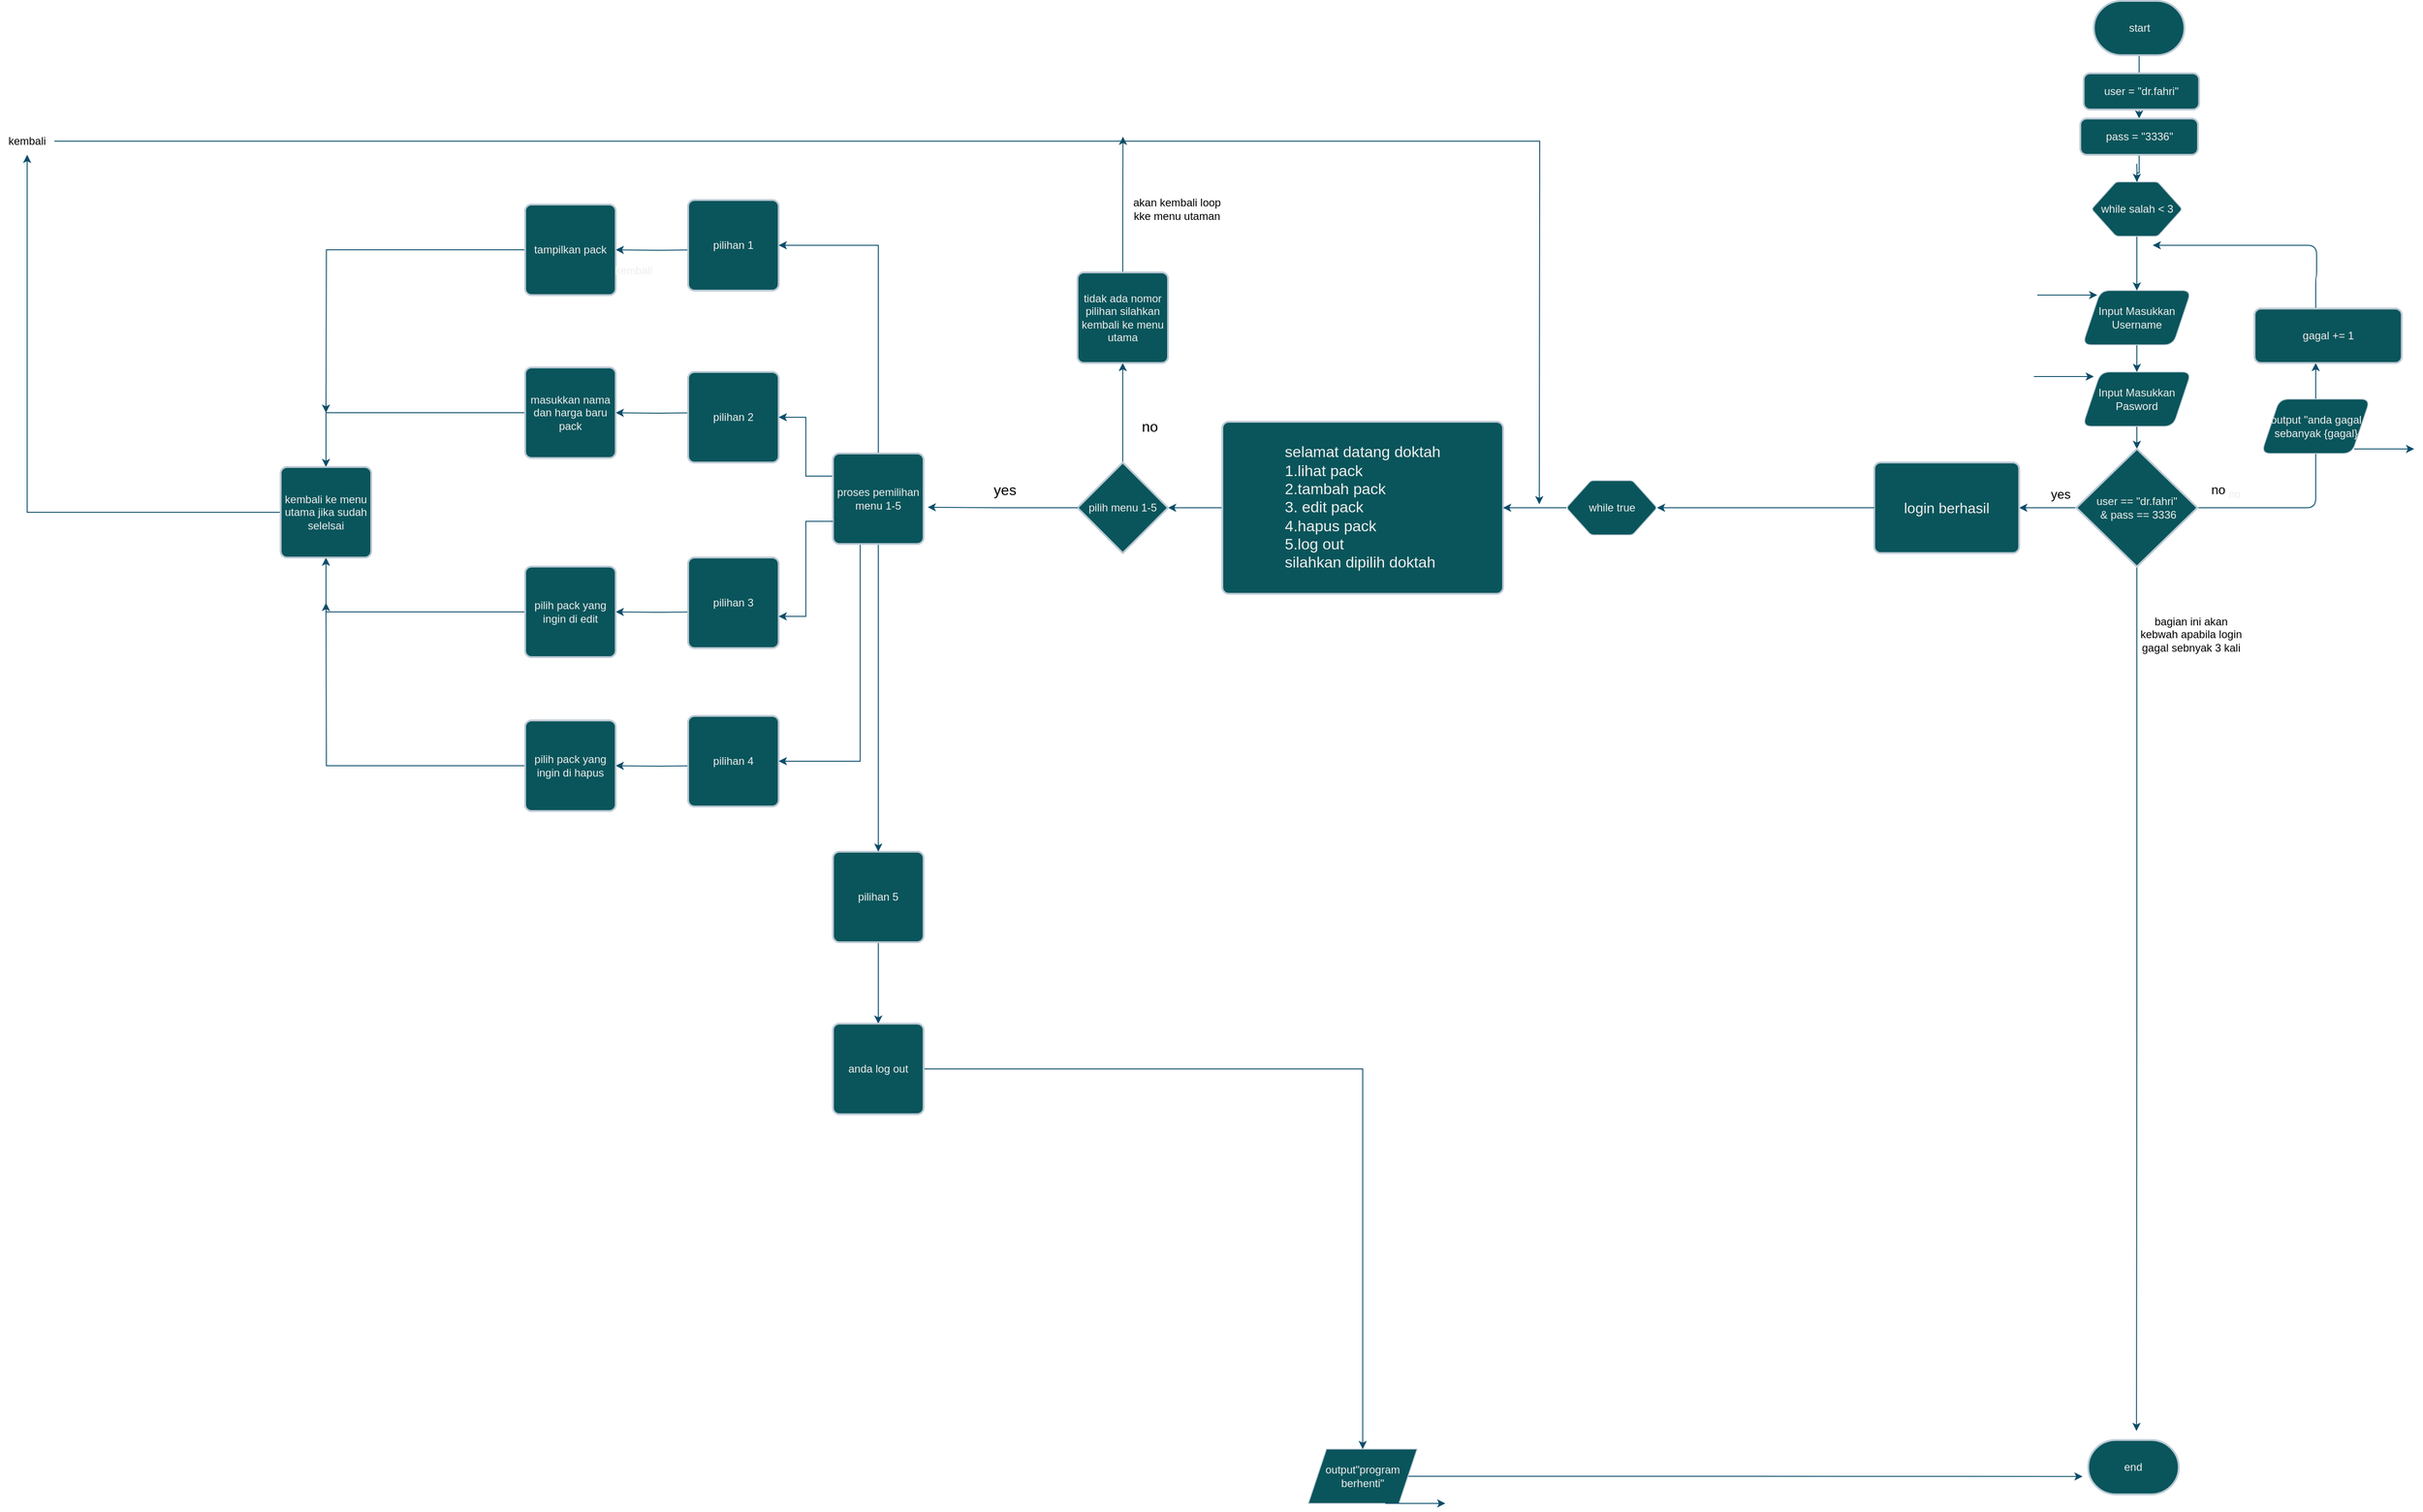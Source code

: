 <mxfile version="24.7.17">
  <diagram id="ow063_VG-V3vekkZYv4J" name="Page-1">
    <mxGraphModel dx="3260" dy="1290" grid="1" gridSize="10" guides="1" tooltips="1" connect="1" arrows="1" fold="1" page="1" pageScale="1" pageWidth="1100" pageHeight="850" math="0" shadow="0">
      <root>
        <mxCell id="0" />
        <mxCell id="1" parent="0" />
        <mxCell id="7BNNcUpY7Ui7uT_f6B9O-14" value="" style="edgeStyle=orthogonalEdgeStyle;rounded=1;orthogonalLoop=1;jettySize=auto;html=1;labelBackgroundColor=none;strokeColor=#0B4D6A;fontColor=default;" parent="1" source="7BNNcUpY7Ui7uT_f6B9O-2" target="7BNNcUpY7Ui7uT_f6B9O-13" edge="1">
          <mxGeometry relative="1" as="geometry" />
        </mxCell>
        <mxCell id="7BNNcUpY7Ui7uT_f6B9O-2" value="Input Masukkan Pasword" style="shape=parallelogram;perimeter=parallelogramPerimeter;whiteSpace=wrap;html=1;fixedSize=1;labelBackgroundColor=none;fillColor=#09555B;strokeColor=#BAC8D3;fontColor=#EEEEEE;rounded=1;" parent="1" vertex="1">
          <mxGeometry x="1380" y="420" width="120" height="60" as="geometry" />
        </mxCell>
        <mxCell id="7BNNcUpY7Ui7uT_f6B9O-6" value="" style="edgeStyle=orthogonalEdgeStyle;rounded=1;orthogonalLoop=1;jettySize=auto;html=1;labelBackgroundColor=none;strokeColor=#0B4D6A;fontColor=default;" parent="1" source="7BNNcUpY7Ui7uT_f6B9O-3" target="7BNNcUpY7Ui7uT_f6B9O-2" edge="1">
          <mxGeometry relative="1" as="geometry" />
        </mxCell>
        <mxCell id="7BNNcUpY7Ui7uT_f6B9O-3" value="Input Masukkan Username" style="shape=parallelogram;perimeter=parallelogramPerimeter;whiteSpace=wrap;html=1;fixedSize=1;labelBackgroundColor=none;fillColor=#09555B;strokeColor=#BAC8D3;fontColor=#EEEEEE;rounded=1;" parent="1" vertex="1">
          <mxGeometry x="1380" y="330" width="120" height="60" as="geometry" />
        </mxCell>
        <mxCell id="sDF-3lWNw89VGC4_ciGH-3" value="" style="edgeStyle=orthogonalEdgeStyle;rounded=0;orthogonalLoop=1;jettySize=auto;html=1;labelBackgroundColor=none;strokeColor=#0B4D6A;fontColor=default;" parent="1" source="7BNNcUpY7Ui7uT_f6B9O-7" target="sDF-3lWNw89VGC4_ciGH-2" edge="1">
          <mxGeometry relative="1" as="geometry" />
        </mxCell>
        <mxCell id="7BNNcUpY7Ui7uT_f6B9O-7" value="start" style="strokeWidth=2;html=1;shape=mxgraph.flowchart.terminator;whiteSpace=wrap;labelBackgroundColor=none;fillColor=#09555B;strokeColor=#BAC8D3;fontColor=#EEEEEE;rounded=1;" parent="1" vertex="1">
          <mxGeometry x="1392.5" y="10" width="100" height="60" as="geometry" />
        </mxCell>
        <mxCell id="7BNNcUpY7Ui7uT_f6B9O-11" value="" style="edgeStyle=orthogonalEdgeStyle;rounded=1;orthogonalLoop=1;jettySize=auto;html=1;labelBackgroundColor=none;strokeColor=#0B4D6A;fontColor=default;" parent="1" edge="1">
          <mxGeometry relative="1" as="geometry">
            <mxPoint x="1439.957" y="140" as="sourcePoint" />
            <mxPoint x="1439.957" y="150" as="targetPoint" />
          </mxGeometry>
        </mxCell>
        <mxCell id="dBrxgmBk9G-msEK50nz_-13" value="" style="edgeStyle=orthogonalEdgeStyle;rounded=1;orthogonalLoop=1;jettySize=auto;html=1;labelBackgroundColor=none;strokeColor=#0B4D6A;fontColor=default;" parent="1" target="dBrxgmBk9G-msEK50nz_-12" edge="1">
          <mxGeometry relative="1" as="geometry">
            <mxPoint x="1439.957" y="190" as="sourcePoint" />
          </mxGeometry>
        </mxCell>
        <mxCell id="7BNNcUpY7Ui7uT_f6B9O-24" style="edgeStyle=orthogonalEdgeStyle;rounded=1;orthogonalLoop=1;jettySize=auto;html=1;exitX=1;exitY=0.5;exitDx=0;exitDy=0;exitPerimeter=0;entryX=0.5;entryY=1;entryDx=0;entryDy=0;labelBackgroundColor=none;strokeColor=#0B4D6A;fontColor=default;" parent="1" source="7BNNcUpY7Ui7uT_f6B9O-13" target="7BNNcUpY7Ui7uT_f6B9O-16" edge="1">
          <mxGeometry relative="1" as="geometry">
            <mxPoint x="1647.5" y="440" as="targetPoint" />
            <Array as="points">
              <mxPoint x="1637.5" y="480" />
              <mxPoint x="1637.5" y="400" />
            </Array>
          </mxGeometry>
        </mxCell>
        <mxCell id="WnNB0ufm-qWZGkOerOgV-6" value="" style="edgeStyle=orthogonalEdgeStyle;rounded=0;orthogonalLoop=1;jettySize=auto;html=1;labelBackgroundColor=none;strokeColor=#0B4D6A;fontColor=default;" parent="1" source="7BNNcUpY7Ui7uT_f6B9O-13" target="WnNB0ufm-qWZGkOerOgV-2" edge="1">
          <mxGeometry relative="1" as="geometry" />
        </mxCell>
        <mxCell id="WnNB0ufm-qWZGkOerOgV-65" style="edgeStyle=orthogonalEdgeStyle;rounded=0;orthogonalLoop=1;jettySize=auto;html=1;exitX=0.5;exitY=1;exitDx=0;exitDy=0;exitPerimeter=0;labelBackgroundColor=none;strokeColor=#0B4D6A;fontColor=default;" parent="1" source="7BNNcUpY7Ui7uT_f6B9O-13" edge="1">
          <mxGeometry relative="1" as="geometry">
            <mxPoint x="1439.571" y="1590" as="targetPoint" />
          </mxGeometry>
        </mxCell>
        <mxCell id="7BNNcUpY7Ui7uT_f6B9O-13" value="user == &quot;dr.fahri&quot;&lt;div&gt;&amp;nbsp;&amp;amp; pass == 3336&lt;/div&gt;" style="strokeWidth=2;html=1;shape=mxgraph.flowchart.decision;whiteSpace=wrap;labelBackgroundColor=none;fillColor=#09555B;strokeColor=#BAC8D3;fontColor=#EEEEEE;rounded=1;" parent="1" vertex="1">
          <mxGeometry x="1373.12" y="505" width="133.75" height="130" as="geometry" />
        </mxCell>
        <mxCell id="dBrxgmBk9G-msEK50nz_-10" value="" style="edgeStyle=orthogonalEdgeStyle;rounded=1;orthogonalLoop=1;jettySize=auto;html=1;labelBackgroundColor=none;strokeColor=#0B4D6A;fontColor=default;" parent="1" source="7BNNcUpY7Ui7uT_f6B9O-16" edge="1">
          <mxGeometry relative="1" as="geometry">
            <mxPoint x="1637.5" y="410" as="targetPoint" />
          </mxGeometry>
        </mxCell>
        <mxCell id="7BNNcUpY7Ui7uT_f6B9O-16" value="output &quot;anda gagal sebanyak {gagal}" style="shape=parallelogram;perimeter=parallelogramPerimeter;whiteSpace=wrap;html=1;fixedSize=1;labelBackgroundColor=none;fillColor=#09555B;strokeColor=#BAC8D3;fontColor=#EEEEEE;rounded=1;" parent="1" vertex="1">
          <mxGeometry x="1577.5" y="450" width="120" height="60" as="geometry" />
        </mxCell>
        <mxCell id="dBrxgmBk9G-msEK50nz_-15" style="rounded=1;orthogonalLoop=1;jettySize=auto;html=1;exitX=0.5;exitY=0;exitDx=0;exitDy=0;edgeStyle=orthogonalEdgeStyle;labelBackgroundColor=none;strokeColor=#0B4D6A;fontColor=default;" parent="1" edge="1">
          <mxGeometry relative="1" as="geometry">
            <mxPoint x="1457.5" y="280" as="targetPoint" />
            <mxPoint x="1637.5" y="350" as="sourcePoint" />
            <Array as="points">
              <mxPoint x="1637.5" y="315" />
              <mxPoint x="1638.5" y="315" />
            </Array>
          </mxGeometry>
        </mxCell>
        <mxCell id="dBrxgmBk9G-msEK50nz_-16" value="" style="edgeStyle=orthogonalEdgeStyle;rounded=1;orthogonalLoop=1;jettySize=auto;html=1;labelBackgroundColor=none;strokeColor=#0B4D6A;fontColor=default;" parent="1" source="dBrxgmBk9G-msEK50nz_-12" target="7BNNcUpY7Ui7uT_f6B9O-3" edge="1">
          <mxGeometry relative="1" as="geometry" />
        </mxCell>
        <mxCell id="dBrxgmBk9G-msEK50nz_-12" value="while salah &amp;lt; 3" style="verticalLabelPosition=middle;verticalAlign=middle;html=1;shape=hexagon;perimeter=hexagonPerimeter2;arcSize=6;size=0.27;align=center;labelPosition=center;labelBackgroundColor=none;fillColor=#09555B;strokeColor=#BAC8D3;fontColor=#EEEEEE;rounded=1;" parent="1" vertex="1">
          <mxGeometry x="1390" y="210" width="100" height="60" as="geometry" />
        </mxCell>
        <mxCell id="dBrxgmBk9G-msEK50nz_-40" value="gagal += 1" style="rounded=1;whiteSpace=wrap;html=1;absoluteArcSize=1;arcSize=14;strokeWidth=2;labelBackgroundColor=none;fillColor=#09555B;strokeColor=#BAC8D3;fontColor=#EEEEEE;" parent="1" vertex="1">
          <mxGeometry x="1570" y="350" width="162.5" height="60" as="geometry" />
        </mxCell>
        <mxCell id="sDF-3lWNw89VGC4_ciGH-1" value="user = &quot;dr.fahri&quot;" style="rounded=1;whiteSpace=wrap;html=1;absoluteArcSize=1;arcSize=14;strokeWidth=2;fillColor=#09555B;strokeColor=#BAC8D3;labelBackgroundColor=none;fontColor=#EEEEEE;" parent="1" vertex="1">
          <mxGeometry x="1381.25" y="90" width="127.5" height="40" as="geometry" />
        </mxCell>
        <mxCell id="sDF-3lWNw89VGC4_ciGH-4" value="" style="edgeStyle=orthogonalEdgeStyle;rounded=0;orthogonalLoop=1;jettySize=auto;html=1;labelBackgroundColor=none;strokeColor=#0B4D6A;fontColor=default;" parent="1" source="sDF-3lWNw89VGC4_ciGH-2" target="dBrxgmBk9G-msEK50nz_-12" edge="1">
          <mxGeometry relative="1" as="geometry" />
        </mxCell>
        <mxCell id="sDF-3lWNw89VGC4_ciGH-2" value="pass = &quot;3336&quot;" style="rounded=1;whiteSpace=wrap;html=1;absoluteArcSize=1;arcSize=14;strokeWidth=2;fillColor=#09555B;strokeColor=#BAC8D3;labelBackgroundColor=none;fontColor=#EEEEEE;" parent="1" vertex="1">
          <mxGeometry x="1377.5" y="140" width="130" height="40" as="geometry" />
        </mxCell>
        <mxCell id="BMUwDCnW8Ut4nbrkXiIB-1" value="&lt;font color=&quot;#000000&quot; style=&quot;font-size: 14px;&quot;&gt;yes&lt;/font&gt;" style="text;html=1;align=center;verticalAlign=middle;whiteSpace=wrap;rounded=0;labelBackgroundColor=none;fontColor=#EEEEEE;" parent="1" vertex="1">
          <mxGeometry x="1326.25" y="540" width="60" height="30" as="geometry" />
        </mxCell>
        <mxCell id="BMUwDCnW8Ut4nbrkXiIB-2" value="no" style="text;html=1;align=center;verticalAlign=middle;whiteSpace=wrap;rounded=0;labelBackgroundColor=none;fontColor=#EEEEEE;" parent="1" vertex="1">
          <mxGeometry x="1517.5" y="540" width="60" height="30" as="geometry" />
        </mxCell>
        <mxCell id="WnNB0ufm-qWZGkOerOgV-2" value="&lt;font style=&quot;font-size: 16px;&quot;&gt;login berhasil&lt;/font&gt;" style="rounded=1;whiteSpace=wrap;html=1;absoluteArcSize=1;arcSize=14;strokeWidth=2;labelBackgroundColor=none;fillColor=#09555B;strokeColor=#BAC8D3;fontColor=#EEEEEE;" parent="1" vertex="1">
          <mxGeometry x="1150" y="520" width="160" height="100" as="geometry" />
        </mxCell>
        <mxCell id="c-o0op_E3M5lrsNvB5---8" value="" style="edgeStyle=orthogonalEdgeStyle;rounded=0;orthogonalLoop=1;jettySize=auto;html=1;labelBackgroundColor=none;strokeColor=#0B4D6A;fontColor=default;" edge="1" parent="1" source="WnNB0ufm-qWZGkOerOgV-7" target="c-o0op_E3M5lrsNvB5---1">
          <mxGeometry relative="1" as="geometry" />
        </mxCell>
        <mxCell id="WnNB0ufm-qWZGkOerOgV-7" value="&lt;font style=&quot;font-size: 17px;&quot;&gt;selamat datang doktah&lt;/font&gt;&lt;div style=&quot;text-align: justify; font-size: 17px;&quot;&gt;&lt;font style=&quot;font-size: 17px;&quot;&gt;1.lihat pack&lt;/font&gt;&lt;/div&gt;&lt;div style=&quot;text-align: justify; font-size: 17px;&quot;&gt;&lt;font style=&quot;font-size: 17px;&quot;&gt;2.tambah pack&lt;/font&gt;&lt;/div&gt;&lt;div style=&quot;text-align: justify; font-size: 17px;&quot;&gt;&lt;font style=&quot;font-size: 17px;&quot;&gt;3. edit pack&lt;/font&gt;&lt;/div&gt;&lt;div style=&quot;text-align: justify; font-size: 17px;&quot;&gt;&lt;font style=&quot;font-size: 17px;&quot;&gt;4.hapus pack&lt;/font&gt;&lt;/div&gt;&lt;div style=&quot;text-align: justify; font-size: 17px;&quot;&gt;&lt;font style=&quot;font-size: 17px;&quot;&gt;5.log out&lt;/font&gt;&lt;/div&gt;&lt;div style=&quot;text-align: justify; font-size: 17px;&quot;&gt;&lt;font style=&quot;font-size: 17px;&quot;&gt;silahkan dipilih doktah&lt;/font&gt;&lt;/div&gt;" style="rounded=1;whiteSpace=wrap;html=1;absoluteArcSize=1;arcSize=14;strokeWidth=2;align=center;labelBackgroundColor=none;fillColor=#09555B;strokeColor=#BAC8D3;fontColor=#EEEEEE;" parent="1" vertex="1">
          <mxGeometry x="430" y="475" width="310" height="190" as="geometry" />
        </mxCell>
        <mxCell id="WnNB0ufm-qWZGkOerOgV-34" value="" style="edgeStyle=orthogonalEdgeStyle;rounded=0;orthogonalLoop=1;jettySize=auto;html=1;labelBackgroundColor=none;strokeColor=#0B4D6A;fontColor=default;" parent="1" target="WnNB0ufm-qWZGkOerOgV-24" edge="1">
          <mxGeometry relative="1" as="geometry">
            <mxPoint x="-145" y="285" as="sourcePoint" />
          </mxGeometry>
        </mxCell>
        <mxCell id="WnNB0ufm-qWZGkOerOgV-33" value="" style="edgeStyle=orthogonalEdgeStyle;rounded=0;orthogonalLoop=1;jettySize=auto;html=1;labelBackgroundColor=none;strokeColor=#0B4D6A;fontColor=default;" parent="1" target="WnNB0ufm-qWZGkOerOgV-28" edge="1">
          <mxGeometry relative="1" as="geometry">
            <mxPoint x="-145" y="465" as="sourcePoint" />
          </mxGeometry>
        </mxCell>
        <mxCell id="Xq2KbLmmlqhMLaFqcAf8-3" value="" style="edgeStyle=orthogonalEdgeStyle;rounded=0;orthogonalLoop=1;jettySize=auto;html=1;labelBackgroundColor=none;strokeColor=#0B4D6A;fontColor=default;" parent="1" target="WnNB0ufm-qWZGkOerOgV-26" edge="1">
          <mxGeometry relative="1" as="geometry">
            <mxPoint x="-145" y="855" as="sourcePoint" />
          </mxGeometry>
        </mxCell>
        <mxCell id="Xq2KbLmmlqhMLaFqcAf8-2" value="" style="edgeStyle=orthogonalEdgeStyle;rounded=0;orthogonalLoop=1;jettySize=auto;html=1;labelBackgroundColor=none;strokeColor=#0B4D6A;fontColor=default;" parent="1" target="WnNB0ufm-qWZGkOerOgV-27" edge="1">
          <mxGeometry relative="1" as="geometry">
            <mxPoint x="-145" y="685" as="sourcePoint" />
          </mxGeometry>
        </mxCell>
        <mxCell id="Xq2KbLmmlqhMLaFqcAf8-12" style="edgeStyle=orthogonalEdgeStyle;rounded=0;orthogonalLoop=1;jettySize=auto;html=1;exitX=0;exitY=0.5;exitDx=0;exitDy=0;labelBackgroundColor=none;strokeColor=#0B4D6A;fontColor=default;" parent="1" source="WnNB0ufm-qWZGkOerOgV-24" edge="1">
          <mxGeometry relative="1" as="geometry">
            <mxPoint x="-560" y="465" as="targetPoint" />
          </mxGeometry>
        </mxCell>
        <mxCell id="WnNB0ufm-qWZGkOerOgV-24" value="tampilkan pack" style="rounded=1;whiteSpace=wrap;html=1;absoluteArcSize=1;arcSize=14;strokeWidth=2;labelBackgroundColor=none;fillColor=#09555B;strokeColor=#BAC8D3;fontColor=#EEEEEE;" parent="1" vertex="1">
          <mxGeometry x="-340" y="235" width="100" height="100" as="geometry" />
        </mxCell>
        <mxCell id="c-o0op_E3M5lrsNvB5---17" style="edgeStyle=orthogonalEdgeStyle;rounded=0;orthogonalLoop=1;jettySize=auto;html=1;exitX=0.5;exitY=1;exitDx=0;exitDy=0;labelBackgroundColor=none;strokeColor=#0B4D6A;fontColor=default;" edge="1" parent="1" source="WnNB0ufm-qWZGkOerOgV-25" target="c-o0op_E3M5lrsNvB5---16">
          <mxGeometry relative="1" as="geometry" />
        </mxCell>
        <mxCell id="WnNB0ufm-qWZGkOerOgV-25" value="pilihan 5" style="rounded=1;whiteSpace=wrap;html=1;absoluteArcSize=1;arcSize=14;strokeWidth=2;labelBackgroundColor=none;fillColor=#09555B;strokeColor=#BAC8D3;fontColor=#EEEEEE;" parent="1" vertex="1">
          <mxGeometry y="950" width="100" height="100" as="geometry" />
        </mxCell>
        <mxCell id="Xq2KbLmmlqhMLaFqcAf8-11" style="edgeStyle=orthogonalEdgeStyle;rounded=0;orthogonalLoop=1;jettySize=auto;html=1;exitX=0;exitY=0.5;exitDx=0;exitDy=0;labelBackgroundColor=none;strokeColor=#0B4D6A;fontColor=default;" parent="1" source="WnNB0ufm-qWZGkOerOgV-26" edge="1">
          <mxGeometry relative="1" as="geometry">
            <mxPoint x="-560" y="675" as="targetPoint" />
          </mxGeometry>
        </mxCell>
        <mxCell id="WnNB0ufm-qWZGkOerOgV-26" value="pilih pack yang ingin di hapus" style="rounded=1;whiteSpace=wrap;html=1;absoluteArcSize=1;arcSize=14;strokeWidth=2;labelBackgroundColor=none;fillColor=#09555B;strokeColor=#BAC8D3;fontColor=#EEEEEE;" parent="1" vertex="1">
          <mxGeometry x="-340" y="805" width="100" height="100" as="geometry" />
        </mxCell>
        <mxCell id="Xq2KbLmmlqhMLaFqcAf8-10" style="edgeStyle=orthogonalEdgeStyle;rounded=0;orthogonalLoop=1;jettySize=auto;html=1;exitX=0;exitY=0.5;exitDx=0;exitDy=0;labelBackgroundColor=none;strokeColor=#0B4D6A;fontColor=default;" parent="1" source="WnNB0ufm-qWZGkOerOgV-27" target="Xq2KbLmmlqhMLaFqcAf8-4" edge="1">
          <mxGeometry relative="1" as="geometry" />
        </mxCell>
        <mxCell id="WnNB0ufm-qWZGkOerOgV-27" value="pilih pack yang ingin di edit" style="rounded=1;whiteSpace=wrap;html=1;absoluteArcSize=1;arcSize=14;strokeWidth=2;labelBackgroundColor=none;fillColor=#09555B;strokeColor=#BAC8D3;fontColor=#EEEEEE;" parent="1" vertex="1">
          <mxGeometry x="-340" y="635" width="100" height="100" as="geometry" />
        </mxCell>
        <mxCell id="Xq2KbLmmlqhMLaFqcAf8-7" style="edgeStyle=orthogonalEdgeStyle;rounded=0;orthogonalLoop=1;jettySize=auto;html=1;exitX=0;exitY=0.5;exitDx=0;exitDy=0;labelBackgroundColor=none;strokeColor=#0B4D6A;fontColor=default;" parent="1" source="WnNB0ufm-qWZGkOerOgV-28" target="Xq2KbLmmlqhMLaFqcAf8-4" edge="1">
          <mxGeometry relative="1" as="geometry" />
        </mxCell>
        <mxCell id="WnNB0ufm-qWZGkOerOgV-28" value="masukkan nama dan harga baru pack" style="rounded=1;whiteSpace=wrap;html=1;absoluteArcSize=1;arcSize=14;strokeWidth=2;labelBackgroundColor=none;fillColor=#09555B;strokeColor=#BAC8D3;fontColor=#EEEEEE;" parent="1" vertex="1">
          <mxGeometry x="-340" y="415" width="100" height="100" as="geometry" />
        </mxCell>
        <mxCell id="WnNB0ufm-qWZGkOerOgV-36" style="edgeStyle=orthogonalEdgeStyle;rounded=0;orthogonalLoop=1;jettySize=auto;html=1;exitX=0.5;exitY=1;exitDx=0;exitDy=0;exitPerimeter=0;labelBackgroundColor=none;strokeColor=#0B4D6A;fontColor=default;" parent="1" edge="1">
          <mxGeometry relative="1" as="geometry">
            <mxPoint x="-610" y="665" as="sourcePoint" />
            <mxPoint x="-610" y="665" as="targetPoint" />
          </mxGeometry>
        </mxCell>
        <mxCell id="WnNB0ufm-qWZGkOerOgV-45" value="" style="edgeStyle=orthogonalEdgeStyle;rounded=0;orthogonalLoop=1;jettySize=auto;html=1;exitX=0;exitY=0.5;exitDx=0;exitDy=0;labelBackgroundColor=none;strokeColor=#0B4D6A;fontColor=default;" parent="1" source="WnNB0ufm-qWZGkOerOgV-2" target="WnNB0ufm-qWZGkOerOgV-44" edge="1">
          <mxGeometry relative="1" as="geometry">
            <mxPoint x="1150" y="570" as="sourcePoint" />
            <mxPoint x="870" y="570" as="targetPoint" />
          </mxGeometry>
        </mxCell>
        <mxCell id="WnNB0ufm-qWZGkOerOgV-46" value="" style="edgeStyle=orthogonalEdgeStyle;rounded=0;orthogonalLoop=1;jettySize=auto;html=1;labelBackgroundColor=none;strokeColor=#0B4D6A;fontColor=default;" parent="1" source="WnNB0ufm-qWZGkOerOgV-44" target="WnNB0ufm-qWZGkOerOgV-7" edge="1">
          <mxGeometry relative="1" as="geometry" />
        </mxCell>
        <mxCell id="WnNB0ufm-qWZGkOerOgV-44" value="while true" style="verticalLabelPosition=middle;verticalAlign=middle;html=1;shape=hexagon;perimeter=hexagonPerimeter2;arcSize=6;size=0.27;align=center;labelPosition=center;labelBackgroundColor=none;fillColor=#09555B;strokeColor=#BAC8D3;fontColor=#EEEEEE;rounded=1;" parent="1" vertex="1">
          <mxGeometry x="810" y="540" width="100" height="60" as="geometry" />
        </mxCell>
        <mxCell id="WnNB0ufm-qWZGkOerOgV-55" value="kembali" style="text;html=1;align=center;verticalAlign=middle;whiteSpace=wrap;rounded=0;labelBackgroundColor=none;fontColor=#EEEEEE;" parent="1" vertex="1">
          <mxGeometry x="-250.091" y="292.5" width="60" height="30" as="geometry" />
        </mxCell>
        <mxCell id="WnNB0ufm-qWZGkOerOgV-64" style="edgeStyle=orthogonalEdgeStyle;rounded=0;orthogonalLoop=1;jettySize=auto;html=1;exitX=1;exitY=0.5;exitDx=0;exitDy=0;labelBackgroundColor=none;strokeColor=#0B4D6A;fontColor=default;" parent="1" source="WnNB0ufm-qWZGkOerOgV-59" edge="1">
          <mxGeometry relative="1" as="geometry">
            <mxPoint x="1380" y="1640.286" as="targetPoint" />
          </mxGeometry>
        </mxCell>
        <mxCell id="WnNB0ufm-qWZGkOerOgV-59" value="output&quot;program berhenti&quot;" style="shape=parallelogram;perimeter=parallelogramPerimeter;whiteSpace=wrap;html=1;fixedSize=1;labelBackgroundColor=none;fillColor=#09555B;strokeColor=#BAC8D3;fontColor=#EEEEEE;" parent="1" vertex="1">
          <mxGeometry x="524.999" y="1610" width="120" height="60" as="geometry" />
        </mxCell>
        <mxCell id="WnNB0ufm-qWZGkOerOgV-62" value="end" style="strokeWidth=2;html=1;shape=mxgraph.flowchart.terminator;whiteSpace=wrap;labelBackgroundColor=none;fillColor=#09555B;strokeColor=#BAC8D3;fontColor=#EEEEEE;" parent="1" vertex="1">
          <mxGeometry x="1386.25" y="1600" width="100" height="60" as="geometry" />
        </mxCell>
        <mxCell id="Xq2KbLmmlqhMLaFqcAf8-17" style="edgeStyle=orthogonalEdgeStyle;rounded=0;orthogonalLoop=1;jettySize=auto;html=1;exitX=0;exitY=0.5;exitDx=0;exitDy=0;labelBackgroundColor=none;strokeColor=#0B4D6A;fontColor=default;" parent="1" source="Xq2KbLmmlqhMLaFqcAf8-4" target="Xq2KbLmmlqhMLaFqcAf8-18" edge="1">
          <mxGeometry relative="1" as="geometry">
            <mxPoint x="-890" y="165" as="targetPoint" />
          </mxGeometry>
        </mxCell>
        <mxCell id="Xq2KbLmmlqhMLaFqcAf8-4" value="kembali ke menu utama jika sudah selelsai" style="rounded=1;whiteSpace=wrap;html=1;absoluteArcSize=1;arcSize=14;strokeWidth=2;labelBackgroundColor=none;fillColor=#09555B;strokeColor=#BAC8D3;fontColor=#EEEEEE;" parent="1" vertex="1">
          <mxGeometry x="-610" y="525" width="100" height="100" as="geometry" />
        </mxCell>
        <mxCell id="Xq2KbLmmlqhMLaFqcAf8-19" style="edgeStyle=orthogonalEdgeStyle;rounded=0;orthogonalLoop=1;jettySize=auto;html=1;exitX=1;exitY=0.5;exitDx=0;exitDy=0;labelBackgroundColor=none;strokeColor=#0B4D6A;fontColor=default;" parent="1" source="Xq2KbLmmlqhMLaFqcAf8-18" edge="1">
          <mxGeometry relative="1" as="geometry">
            <mxPoint x="780" y="566.154" as="targetPoint" />
          </mxGeometry>
        </mxCell>
        <mxCell id="Xq2KbLmmlqhMLaFqcAf8-18" value="&lt;font color=&quot;#000000&quot;&gt;kembali&lt;/font&gt;" style="text;html=1;align=center;verticalAlign=middle;whiteSpace=wrap;rounded=0;labelBackgroundColor=none;fontColor=#EEEEEE;" parent="1" vertex="1">
          <mxGeometry x="-920" y="150" width="60" height="30" as="geometry" />
        </mxCell>
        <mxCell id="Xq2KbLmmlqhMLaFqcAf8-27" value="&lt;font style=&quot;font-size: 16px;&quot; color=&quot;#000000&quot;&gt;yes&lt;/font&gt;" style="text;html=1;align=center;verticalAlign=middle;whiteSpace=wrap;rounded=0;fontColor=#EEEEEE;labelBackgroundColor=none;" parent="1" vertex="1">
          <mxGeometry x="160" y="535" width="60" height="30" as="geometry" />
        </mxCell>
        <mxCell id="Xq2KbLmmlqhMLaFqcAf8-30" value="&lt;font color=&quot;#000000&quot;&gt;&lt;span style=&quot;font-size: 16px;&quot;&gt;no&lt;/span&gt;&lt;/font&gt;" style="text;html=1;align=center;verticalAlign=middle;whiteSpace=wrap;rounded=0;fontColor=#EEEEEE;labelBackgroundColor=none;" parent="1" vertex="1">
          <mxGeometry x="320" y="465" width="60" height="30" as="geometry" />
        </mxCell>
        <mxCell id="Xq2KbLmmlqhMLaFqcAf8-31" value="&lt;font color=&quot;#000000&quot;&gt;&lt;span style=&quot;font-size: 14px;&quot;&gt;no&lt;/span&gt;&lt;/font&gt;" style="text;html=1;align=center;verticalAlign=middle;whiteSpace=wrap;rounded=0;labelBackgroundColor=none;fontColor=#EEEEEE;" parent="1" vertex="1">
          <mxGeometry x="1500" y="535" width="60" height="30" as="geometry" />
        </mxCell>
        <mxCell id="bBu6_snDVaDfxjEzEFxi-1" value="" style="endArrow=classic;html=1;rounded=0;labelBackgroundColor=none;strokeColor=#0B4D6A;fontColor=default;" parent="1" edge="1">
          <mxGeometry width="50" height="50" relative="1" as="geometry">
            <mxPoint x="1330" y="335" as="sourcePoint" />
            <mxPoint x="1396.25" y="335" as="targetPoint" />
          </mxGeometry>
        </mxCell>
        <mxCell id="bBu6_snDVaDfxjEzEFxi-2" value="" style="endArrow=classic;html=1;rounded=0;labelBackgroundColor=none;strokeColor=#0B4D6A;fontColor=default;" parent="1" edge="1">
          <mxGeometry width="50" height="50" relative="1" as="geometry">
            <mxPoint x="1326.25" y="425" as="sourcePoint" />
            <mxPoint x="1392.5" y="425" as="targetPoint" />
          </mxGeometry>
        </mxCell>
        <mxCell id="bBu6_snDVaDfxjEzEFxi-3" value="" style="endArrow=classic;html=1;rounded=0;labelBackgroundColor=none;strokeColor=#0B4D6A;fontColor=default;" parent="1" edge="1">
          <mxGeometry width="50" height="50" relative="1" as="geometry">
            <mxPoint x="1680" y="505" as="sourcePoint" />
            <mxPoint x="1746.25" y="505" as="targetPoint" />
          </mxGeometry>
        </mxCell>
        <mxCell id="bBu6_snDVaDfxjEzEFxi-5" value="" style="endArrow=classic;html=1;rounded=0;labelBackgroundColor=none;strokeColor=#0B4D6A;fontColor=default;" parent="1" edge="1">
          <mxGeometry width="50" height="50" relative="1" as="geometry">
            <mxPoint x="610" y="1670" as="sourcePoint" />
            <mxPoint x="676.25" y="1670" as="targetPoint" />
          </mxGeometry>
        </mxCell>
        <mxCell id="c-o0op_E3M5lrsNvB5---21" style="edgeStyle=orthogonalEdgeStyle;rounded=0;orthogonalLoop=1;jettySize=auto;html=1;exitX=0.5;exitY=0;exitDx=0;exitDy=0;exitPerimeter=0;entryX=0.5;entryY=1;entryDx=0;entryDy=0;labelBackgroundColor=none;strokeColor=#0B4D6A;fontColor=default;" edge="1" parent="1" source="c-o0op_E3M5lrsNvB5---1" target="c-o0op_E3M5lrsNvB5---20">
          <mxGeometry relative="1" as="geometry" />
        </mxCell>
        <mxCell id="c-o0op_E3M5lrsNvB5---1" value="pilih menu 1-5" style="strokeWidth=2;html=1;shape=mxgraph.flowchart.decision;whiteSpace=wrap;labelBackgroundColor=none;fillColor=#09555B;strokeColor=#BAC8D3;fontColor=#EEEEEE;" vertex="1" parent="1">
          <mxGeometry x="270" y="520" width="100" height="100" as="geometry" />
        </mxCell>
        <mxCell id="c-o0op_E3M5lrsNvB5---2" value="pilihan 4" style="rounded=1;whiteSpace=wrap;html=1;absoluteArcSize=1;arcSize=14;strokeWidth=2;labelBackgroundColor=none;fillColor=#09555B;strokeColor=#BAC8D3;fontColor=#EEEEEE;" vertex="1" parent="1">
          <mxGeometry x="-160" y="800" width="100" height="100" as="geometry" />
        </mxCell>
        <mxCell id="c-o0op_E3M5lrsNvB5---3" value="pilihan 3" style="rounded=1;whiteSpace=wrap;html=1;absoluteArcSize=1;arcSize=14;strokeWidth=2;labelBackgroundColor=none;fillColor=#09555B;strokeColor=#BAC8D3;fontColor=#EEEEEE;" vertex="1" parent="1">
          <mxGeometry x="-160" y="625" width="100" height="100" as="geometry" />
        </mxCell>
        <mxCell id="c-o0op_E3M5lrsNvB5---4" value="pilihan 2" style="rounded=1;whiteSpace=wrap;html=1;absoluteArcSize=1;arcSize=14;strokeWidth=2;labelBackgroundColor=none;fillColor=#09555B;strokeColor=#BAC8D3;fontColor=#EEEEEE;" vertex="1" parent="1">
          <mxGeometry x="-160" y="420" width="100" height="100" as="geometry" />
        </mxCell>
        <mxCell id="c-o0op_E3M5lrsNvB5---5" value="pilihan 1" style="rounded=1;whiteSpace=wrap;html=1;absoluteArcSize=1;arcSize=14;strokeWidth=2;labelBackgroundColor=none;fillColor=#09555B;strokeColor=#BAC8D3;fontColor=#EEEEEE;" vertex="1" parent="1">
          <mxGeometry x="-160" y="230" width="100" height="100" as="geometry" />
        </mxCell>
        <mxCell id="c-o0op_E3M5lrsNvB5---10" style="edgeStyle=orthogonalEdgeStyle;rounded=0;orthogonalLoop=1;jettySize=auto;html=1;exitX=0.5;exitY=0;exitDx=0;exitDy=0;entryX=1;entryY=0.5;entryDx=0;entryDy=0;labelBackgroundColor=none;strokeColor=#0B4D6A;fontColor=default;" edge="1" parent="1" source="c-o0op_E3M5lrsNvB5---6" target="c-o0op_E3M5lrsNvB5---5">
          <mxGeometry relative="1" as="geometry" />
        </mxCell>
        <mxCell id="c-o0op_E3M5lrsNvB5---11" style="edgeStyle=orthogonalEdgeStyle;rounded=0;orthogonalLoop=1;jettySize=auto;html=1;exitX=0.5;exitY=1;exitDx=0;exitDy=0;entryX=1;entryY=0.5;entryDx=0;entryDy=0;labelBackgroundColor=none;strokeColor=#0B4D6A;fontColor=default;" edge="1" parent="1" source="c-o0op_E3M5lrsNvB5---6" target="c-o0op_E3M5lrsNvB5---2">
          <mxGeometry relative="1" as="geometry">
            <Array as="points">
              <mxPoint x="30" y="610" />
              <mxPoint x="30" y="850" />
            </Array>
          </mxGeometry>
        </mxCell>
        <mxCell id="c-o0op_E3M5lrsNvB5---13" style="edgeStyle=orthogonalEdgeStyle;rounded=0;orthogonalLoop=1;jettySize=auto;html=1;exitX=0;exitY=0.25;exitDx=0;exitDy=0;entryX=1;entryY=0.5;entryDx=0;entryDy=0;labelBackgroundColor=none;strokeColor=#0B4D6A;fontColor=default;" edge="1" parent="1" source="c-o0op_E3M5lrsNvB5---6" target="c-o0op_E3M5lrsNvB5---4">
          <mxGeometry relative="1" as="geometry" />
        </mxCell>
        <mxCell id="c-o0op_E3M5lrsNvB5---15" style="edgeStyle=orthogonalEdgeStyle;rounded=0;orthogonalLoop=1;jettySize=auto;html=1;exitX=0.5;exitY=1;exitDx=0;exitDy=0;entryX=0.5;entryY=0;entryDx=0;entryDy=0;labelBackgroundColor=none;strokeColor=#0B4D6A;fontColor=default;" edge="1" parent="1" source="c-o0op_E3M5lrsNvB5---6" target="WnNB0ufm-qWZGkOerOgV-25">
          <mxGeometry relative="1" as="geometry" />
        </mxCell>
        <mxCell id="c-o0op_E3M5lrsNvB5---6" value="proses pemilihan menu 1-5" style="rounded=1;whiteSpace=wrap;html=1;absoluteArcSize=1;arcSize=14;strokeWidth=2;labelBackgroundColor=none;fillColor=#09555B;strokeColor=#BAC8D3;fontColor=#EEEEEE;" vertex="1" parent="1">
          <mxGeometry y="510" width="100" height="100" as="geometry" />
        </mxCell>
        <mxCell id="c-o0op_E3M5lrsNvB5---9" style="edgeStyle=orthogonalEdgeStyle;rounded=0;orthogonalLoop=1;jettySize=auto;html=1;exitX=0;exitY=0.5;exitDx=0;exitDy=0;exitPerimeter=0;entryX=1.046;entryY=0.594;entryDx=0;entryDy=0;entryPerimeter=0;labelBackgroundColor=none;strokeColor=#0B4D6A;fontColor=default;" edge="1" parent="1" source="c-o0op_E3M5lrsNvB5---1" target="c-o0op_E3M5lrsNvB5---6">
          <mxGeometry relative="1" as="geometry" />
        </mxCell>
        <mxCell id="c-o0op_E3M5lrsNvB5---14" style="edgeStyle=orthogonalEdgeStyle;rounded=0;orthogonalLoop=1;jettySize=auto;html=1;exitX=0;exitY=0.75;exitDx=0;exitDy=0;entryX=1;entryY=0.65;entryDx=0;entryDy=0;entryPerimeter=0;labelBackgroundColor=none;strokeColor=#0B4D6A;fontColor=default;" edge="1" parent="1" source="c-o0op_E3M5lrsNvB5---6" target="c-o0op_E3M5lrsNvB5---3">
          <mxGeometry relative="1" as="geometry" />
        </mxCell>
        <mxCell id="c-o0op_E3M5lrsNvB5---19" style="edgeStyle=orthogonalEdgeStyle;rounded=0;orthogonalLoop=1;jettySize=auto;html=1;exitX=1;exitY=0.5;exitDx=0;exitDy=0;entryX=0.5;entryY=0;entryDx=0;entryDy=0;labelBackgroundColor=none;strokeColor=#0B4D6A;fontColor=default;" edge="1" parent="1" source="c-o0op_E3M5lrsNvB5---16" target="WnNB0ufm-qWZGkOerOgV-59">
          <mxGeometry relative="1" as="geometry" />
        </mxCell>
        <mxCell id="c-o0op_E3M5lrsNvB5---16" value="anda log out" style="rounded=1;whiteSpace=wrap;html=1;absoluteArcSize=1;arcSize=14;strokeWidth=2;labelBackgroundColor=none;fillColor=#09555B;strokeColor=#BAC8D3;fontColor=#EEEEEE;" vertex="1" parent="1">
          <mxGeometry y="1140" width="100" height="100" as="geometry" />
        </mxCell>
        <mxCell id="c-o0op_E3M5lrsNvB5---22" style="edgeStyle=orthogonalEdgeStyle;rounded=0;orthogonalLoop=1;jettySize=auto;html=1;exitX=0.5;exitY=0;exitDx=0;exitDy=0;labelBackgroundColor=none;strokeColor=#0B4D6A;fontColor=default;" edge="1" parent="1" source="c-o0op_E3M5lrsNvB5---20">
          <mxGeometry relative="1" as="geometry">
            <mxPoint x="320.231" y="160" as="targetPoint" />
          </mxGeometry>
        </mxCell>
        <mxCell id="c-o0op_E3M5lrsNvB5---20" value="tidak ada nomor pilihan silahkan kembali ke menu utama" style="rounded=1;whiteSpace=wrap;html=1;absoluteArcSize=1;arcSize=14;strokeWidth=2;labelBackgroundColor=none;fillColor=#09555B;strokeColor=#BAC8D3;fontColor=#EEEEEE;" vertex="1" parent="1">
          <mxGeometry x="270" y="310" width="100" height="100" as="geometry" />
        </mxCell>
        <mxCell id="c-o0op_E3M5lrsNvB5---23" value="&lt;span style=&quot;background-color: rgb(255, 255, 255);&quot;&gt;&lt;font color=&quot;#000000&quot;&gt;akan kembali loop kke menu utaman&lt;/font&gt;&lt;/span&gt;" style="text;html=1;align=center;verticalAlign=middle;whiteSpace=wrap;rounded=0;labelBackgroundColor=none;fontColor=#EEEEEE;" vertex="1" parent="1">
          <mxGeometry x="320" y="200" width="120" height="80" as="geometry" />
        </mxCell>
        <mxCell id="c-o0op_E3M5lrsNvB5---24" value="&lt;font color=&quot;#000000&quot;&gt;bagian ini akan kebwah apabila login gagal sebnyak 3 kali&lt;/font&gt;" style="text;html=1;align=center;verticalAlign=middle;whiteSpace=wrap;rounded=0;fontColor=#EEEEEE;" vertex="1" parent="1">
          <mxGeometry x="1440" y="670" width="120" height="80" as="geometry" />
        </mxCell>
      </root>
    </mxGraphModel>
  </diagram>
</mxfile>
